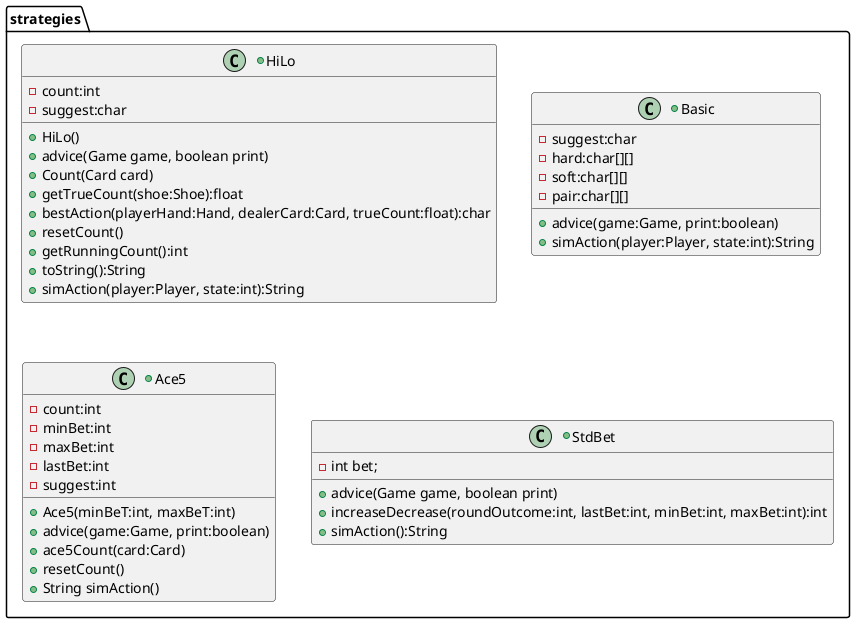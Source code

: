 @startuml

package strategies
{
	+class HiLo
    {
        -count:int
	    -suggest:char

        +HiLo()
        +advice(Game game, boolean print)
        +Count(Card card)
        +getTrueCount(shoe:Shoe):float
        +bestAction(playerHand:Hand, dealerCard:Card, trueCount:float):char
        +resetCount()
        +getRunningCount():int
        +toString():String
        +simAction(player:Player, state:int):String
    }
    
    +class Basic
    {
        -suggest:char
        -hard:char[][]
        -soft:char[][]
        -pair:char[][]

        +advice(game:Game, print:boolean)
        +simAction(player:Player, state:int):String
    }
    
    +class Ace5
    {
        -count:int
        -minBet:int
        -maxBet:int
        -lastBet:int
        -suggest:int

        +Ace5(minBeT:int, maxBeT:int)
        +advice(game:Game, print:boolean)
        +ace5Count(card:Card)
        +resetCount()
        +String simAction()
    }
    
    +class StdBet
    {
        -int bet;
        +advice(Game game, boolean print)
        +increaseDecrease(roundOutcome:int, lastBet:int, minBet:int, maxBet:int):int
        +simAction():String
    }
}



@enduml